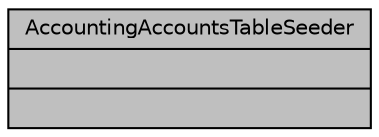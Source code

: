 digraph "AccountingAccountsTableSeeder"
{
 // LATEX_PDF_SIZE
  bgcolor="transparent";
  edge [fontname="Helvetica",fontsize="10",labelfontname="Helvetica",labelfontsize="10"];
  node [fontname="Helvetica",fontsize="10",shape=record];
  Node1 [label="{AccountingAccountsTableSeeder\n||}",height=0.2,width=0.4,color="black", fillcolor="grey75", style="filled", fontcolor="black",tooltip="Información por defecto para cuentas patrimoniales."];
}
